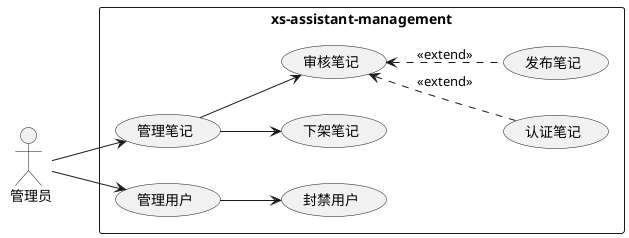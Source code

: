 @startuml
'https://plantuml.com/use-case-diagram
left to right direction
actor : 管理员: as admin
rectangle xs-assistant-management{
    usecase 管理笔记 as management_note
    usecase 下架笔记 as management_note_offline
    usecase 审核笔记 as management_note_audit
    usecase 认证笔记 as management_note_authentication
    usecase 发布笔记 as management_note_publishing
    usecase 管理用户 as management_account
    usecase 封禁用户 as management_account_prohibit
}
admin --> management_account
admin --> management_note
management_note --> management_note_offline
management_note --> management_note_audit
management_note_audit <-. management_note_authentication : <<extend>>
management_note_audit <-. management_note_publishing : <<extend>>
management_account --> management_account_prohibit

@enduml